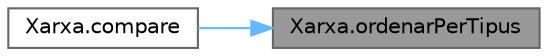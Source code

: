 digraph "Xarxa.ordenarPerTipus"
{
 // LATEX_PDF_SIZE
  bgcolor="transparent";
  edge [fontname=Helvetica,fontsize=10,labelfontname=Helvetica,labelfontsize=10];
  node [fontname=Helvetica,fontsize=10,shape=box,height=0.2,width=0.4];
  rankdir="RL";
  Node1 [id="Node000001",label="Xarxa.ordenarPerTipus",height=0.2,width=0.4,color="gray40", fillcolor="grey60", style="filled", fontcolor="black",tooltip="Ordena els nodes segons el seu tipus."];
  Node1 -> Node2 [id="edge1_Node000001_Node000002",dir="back",color="steelblue1",style="solid",tooltip=" "];
  Node2 [id="Node000002",label="Xarxa.compare",height=0.2,width=0.4,color="grey40", fillcolor="white", style="filled",URL="$class_xarxa.html#ac73b7685593cf1c85eeaef5732425c6e",tooltip="Compara dos nodes per ordre de tipus."];
}
